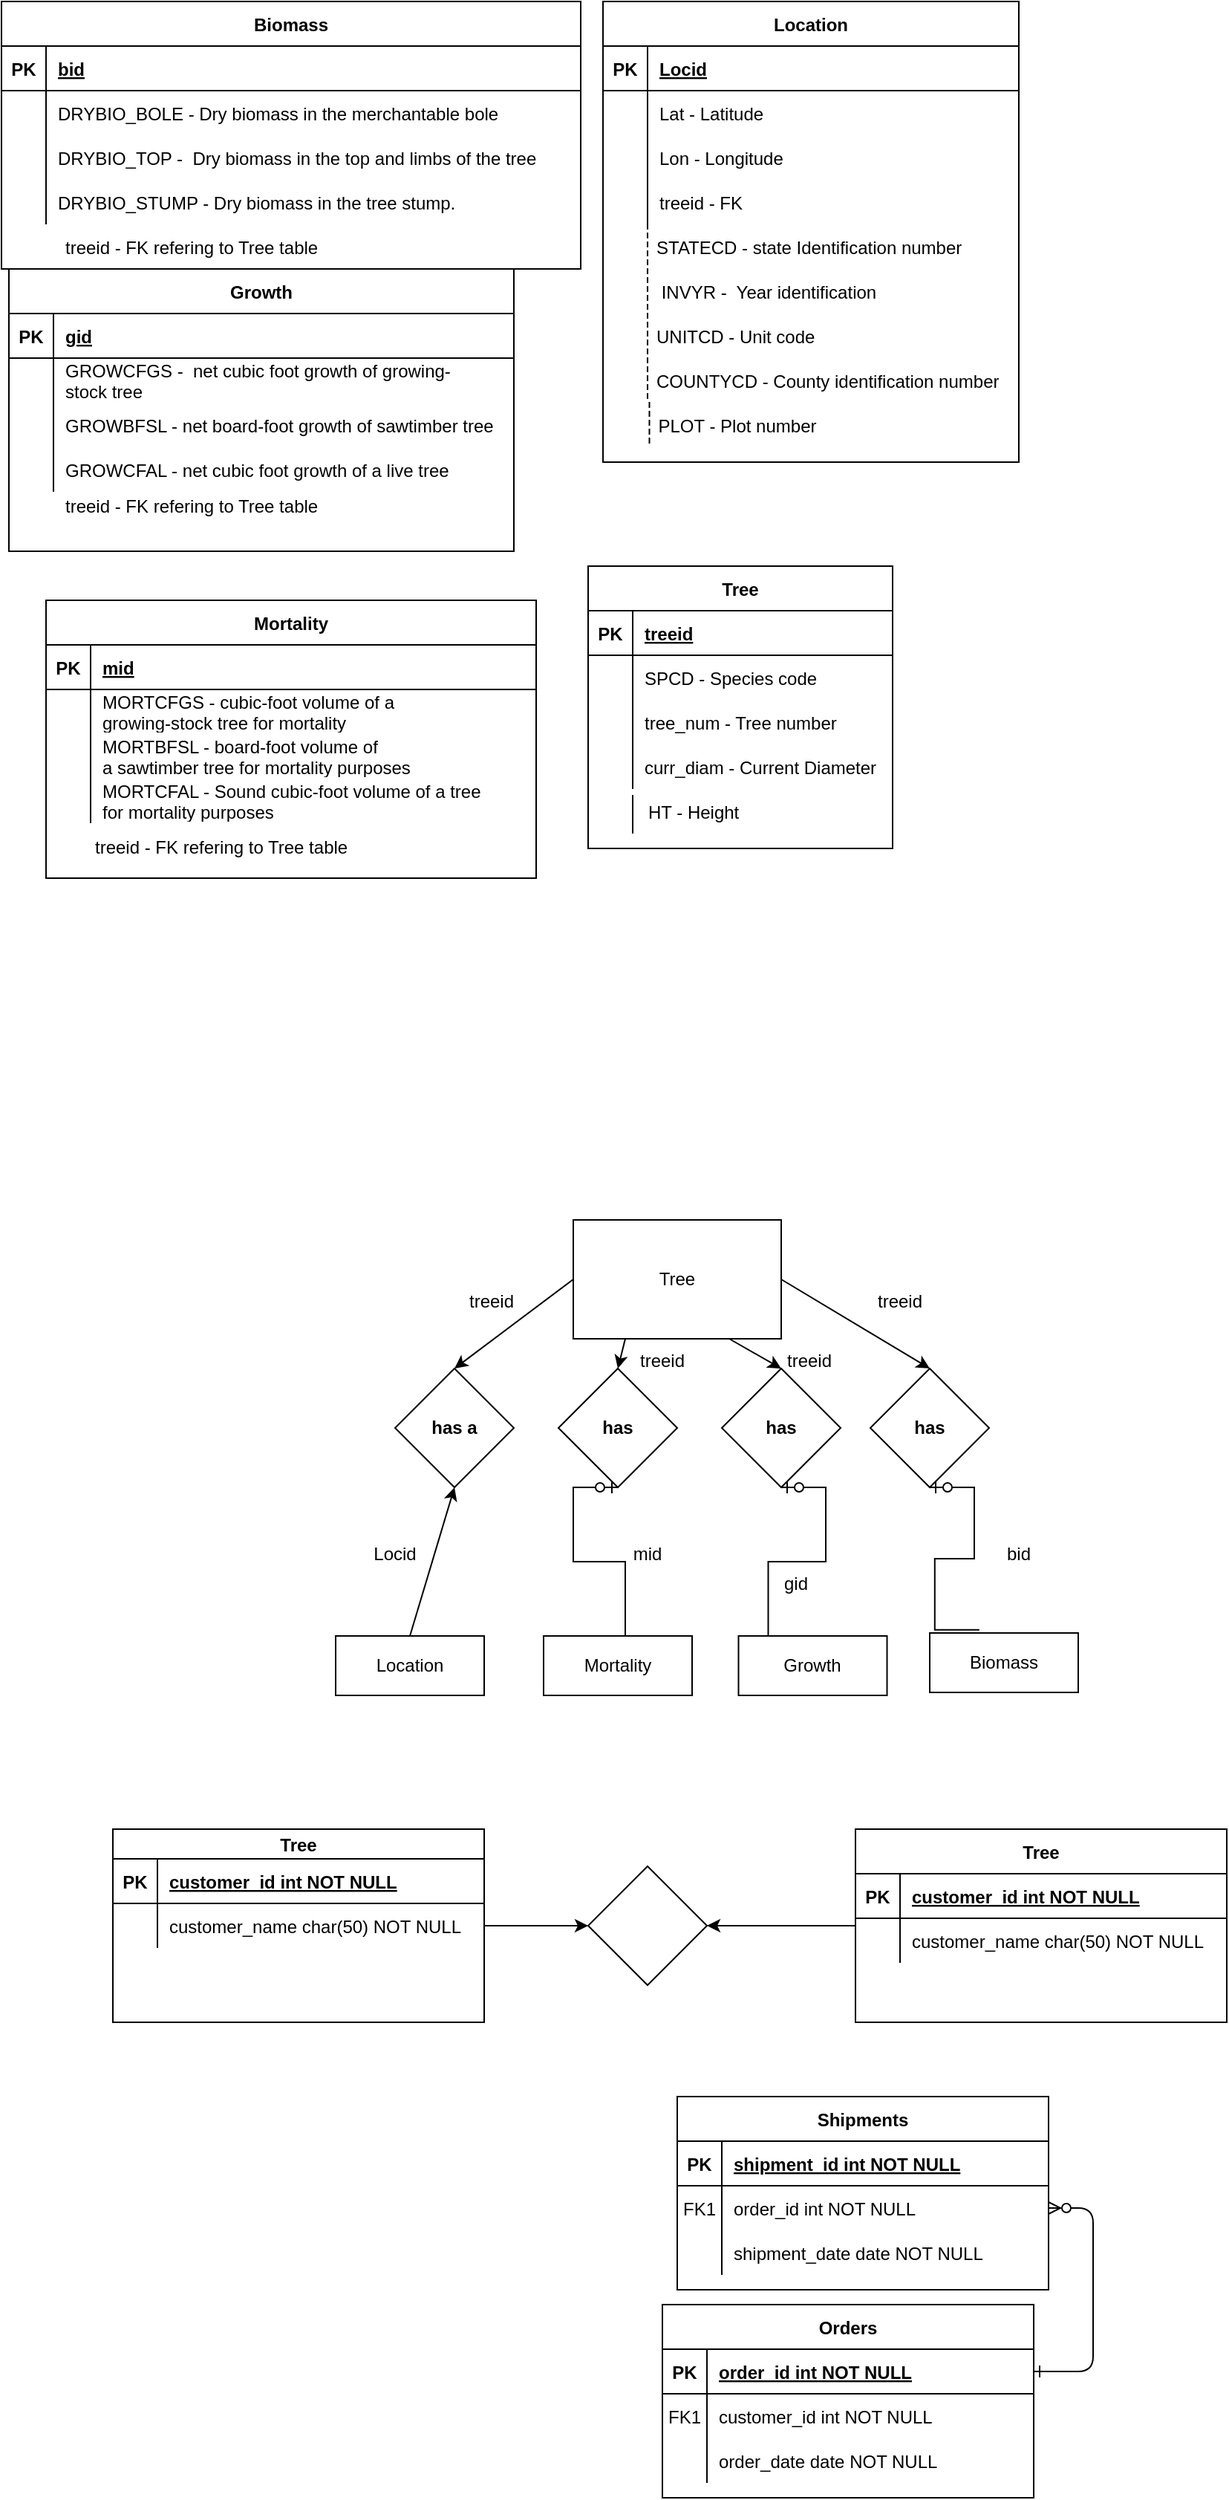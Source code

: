<mxfile version="17.4.0" type="github" pages="2">
  <diagram id="R2lEEEUBdFMjLlhIrx00" name="Page-1">
    <mxGraphModel dx="846" dy="852" grid="1" gridSize="10" guides="1" tooltips="1" connect="1" arrows="1" fold="1" page="1" pageScale="1" pageWidth="850" pageHeight="1100" math="0" shadow="0" extFonts="Permanent Marker^https://fonts.googleapis.com/css?family=Permanent+Marker">
      <root>
        <mxCell id="0" />
        <mxCell id="1" parent="0" />
        <mxCell id="C-vyLk0tnHw3VtMMgP7b-12" value="" style="edgeStyle=entityRelationEdgeStyle;endArrow=ERzeroToMany;startArrow=ERone;endFill=1;startFill=0;" parent="1" source="C-vyLk0tnHw3VtMMgP7b-3" target="C-vyLk0tnHw3VtMMgP7b-17" edge="1">
          <mxGeometry width="100" height="100" relative="1" as="geometry">
            <mxPoint x="410" y="1170" as="sourcePoint" />
            <mxPoint x="470" y="1195" as="targetPoint" />
          </mxGeometry>
        </mxCell>
        <mxCell id="C-vyLk0tnHw3VtMMgP7b-2" value="Orders" style="shape=table;startSize=30;container=1;collapsible=1;childLayout=tableLayout;fixedRows=1;rowLines=0;fontStyle=1;align=center;resizeLast=1;" parent="1" vertex="1">
          <mxGeometry x="450" y="1560" width="250" height="130" as="geometry" />
        </mxCell>
        <mxCell id="C-vyLk0tnHw3VtMMgP7b-3" value="" style="shape=partialRectangle;collapsible=0;dropTarget=0;pointerEvents=0;fillColor=none;points=[[0,0.5],[1,0.5]];portConstraint=eastwest;top=0;left=0;right=0;bottom=1;" parent="C-vyLk0tnHw3VtMMgP7b-2" vertex="1">
          <mxGeometry y="30" width="250" height="30" as="geometry" />
        </mxCell>
        <mxCell id="C-vyLk0tnHw3VtMMgP7b-4" value="PK" style="shape=partialRectangle;overflow=hidden;connectable=0;fillColor=none;top=0;left=0;bottom=0;right=0;fontStyle=1;" parent="C-vyLk0tnHw3VtMMgP7b-3" vertex="1">
          <mxGeometry width="30" height="30" as="geometry">
            <mxRectangle width="30" height="30" as="alternateBounds" />
          </mxGeometry>
        </mxCell>
        <mxCell id="C-vyLk0tnHw3VtMMgP7b-5" value="order_id int NOT NULL " style="shape=partialRectangle;overflow=hidden;connectable=0;fillColor=none;top=0;left=0;bottom=0;right=0;align=left;spacingLeft=6;fontStyle=5;" parent="C-vyLk0tnHw3VtMMgP7b-3" vertex="1">
          <mxGeometry x="30" width="220" height="30" as="geometry">
            <mxRectangle width="220" height="30" as="alternateBounds" />
          </mxGeometry>
        </mxCell>
        <mxCell id="C-vyLk0tnHw3VtMMgP7b-6" value="" style="shape=partialRectangle;collapsible=0;dropTarget=0;pointerEvents=0;fillColor=none;points=[[0,0.5],[1,0.5]];portConstraint=eastwest;top=0;left=0;right=0;bottom=0;" parent="C-vyLk0tnHw3VtMMgP7b-2" vertex="1">
          <mxGeometry y="60" width="250" height="30" as="geometry" />
        </mxCell>
        <mxCell id="C-vyLk0tnHw3VtMMgP7b-7" value="FK1" style="shape=partialRectangle;overflow=hidden;connectable=0;fillColor=none;top=0;left=0;bottom=0;right=0;" parent="C-vyLk0tnHw3VtMMgP7b-6" vertex="1">
          <mxGeometry width="30" height="30" as="geometry">
            <mxRectangle width="30" height="30" as="alternateBounds" />
          </mxGeometry>
        </mxCell>
        <mxCell id="C-vyLk0tnHw3VtMMgP7b-8" value="customer_id int NOT NULL" style="shape=partialRectangle;overflow=hidden;connectable=0;fillColor=none;top=0;left=0;bottom=0;right=0;align=left;spacingLeft=6;" parent="C-vyLk0tnHw3VtMMgP7b-6" vertex="1">
          <mxGeometry x="30" width="220" height="30" as="geometry">
            <mxRectangle width="220" height="30" as="alternateBounds" />
          </mxGeometry>
        </mxCell>
        <mxCell id="C-vyLk0tnHw3VtMMgP7b-9" value="" style="shape=partialRectangle;collapsible=0;dropTarget=0;pointerEvents=0;fillColor=none;points=[[0,0.5],[1,0.5]];portConstraint=eastwest;top=0;left=0;right=0;bottom=0;" parent="C-vyLk0tnHw3VtMMgP7b-2" vertex="1">
          <mxGeometry y="90" width="250" height="30" as="geometry" />
        </mxCell>
        <mxCell id="C-vyLk0tnHw3VtMMgP7b-10" value="" style="shape=partialRectangle;overflow=hidden;connectable=0;fillColor=none;top=0;left=0;bottom=0;right=0;" parent="C-vyLk0tnHw3VtMMgP7b-9" vertex="1">
          <mxGeometry width="30" height="30" as="geometry">
            <mxRectangle width="30" height="30" as="alternateBounds" />
          </mxGeometry>
        </mxCell>
        <mxCell id="C-vyLk0tnHw3VtMMgP7b-11" value="order_date date NOT NULL" style="shape=partialRectangle;overflow=hidden;connectable=0;fillColor=none;top=0;left=0;bottom=0;right=0;align=left;spacingLeft=6;" parent="C-vyLk0tnHw3VtMMgP7b-9" vertex="1">
          <mxGeometry x="30" width="220" height="30" as="geometry">
            <mxRectangle width="220" height="30" as="alternateBounds" />
          </mxGeometry>
        </mxCell>
        <mxCell id="C-vyLk0tnHw3VtMMgP7b-13" value="Shipments" style="shape=table;startSize=30;container=1;collapsible=1;childLayout=tableLayout;fixedRows=1;rowLines=0;fontStyle=1;align=center;resizeLast=1;" parent="1" vertex="1">
          <mxGeometry x="460" y="1420" width="250" height="130" as="geometry" />
        </mxCell>
        <mxCell id="C-vyLk0tnHw3VtMMgP7b-14" value="" style="shape=partialRectangle;collapsible=0;dropTarget=0;pointerEvents=0;fillColor=none;points=[[0,0.5],[1,0.5]];portConstraint=eastwest;top=0;left=0;right=0;bottom=1;" parent="C-vyLk0tnHw3VtMMgP7b-13" vertex="1">
          <mxGeometry y="30" width="250" height="30" as="geometry" />
        </mxCell>
        <mxCell id="C-vyLk0tnHw3VtMMgP7b-15" value="PK" style="shape=partialRectangle;overflow=hidden;connectable=0;fillColor=none;top=0;left=0;bottom=0;right=0;fontStyle=1;" parent="C-vyLk0tnHw3VtMMgP7b-14" vertex="1">
          <mxGeometry width="30" height="30" as="geometry">
            <mxRectangle width="30" height="30" as="alternateBounds" />
          </mxGeometry>
        </mxCell>
        <mxCell id="C-vyLk0tnHw3VtMMgP7b-16" value="shipment_id int NOT NULL " style="shape=partialRectangle;overflow=hidden;connectable=0;fillColor=none;top=0;left=0;bottom=0;right=0;align=left;spacingLeft=6;fontStyle=5;" parent="C-vyLk0tnHw3VtMMgP7b-14" vertex="1">
          <mxGeometry x="30" width="220" height="30" as="geometry">
            <mxRectangle width="220" height="30" as="alternateBounds" />
          </mxGeometry>
        </mxCell>
        <mxCell id="C-vyLk0tnHw3VtMMgP7b-17" value="" style="shape=partialRectangle;collapsible=0;dropTarget=0;pointerEvents=0;fillColor=none;points=[[0,0.5],[1,0.5]];portConstraint=eastwest;top=0;left=0;right=0;bottom=0;" parent="C-vyLk0tnHw3VtMMgP7b-13" vertex="1">
          <mxGeometry y="60" width="250" height="30" as="geometry" />
        </mxCell>
        <mxCell id="C-vyLk0tnHw3VtMMgP7b-18" value="FK1" style="shape=partialRectangle;overflow=hidden;connectable=0;fillColor=none;top=0;left=0;bottom=0;right=0;" parent="C-vyLk0tnHw3VtMMgP7b-17" vertex="1">
          <mxGeometry width="30" height="30" as="geometry">
            <mxRectangle width="30" height="30" as="alternateBounds" />
          </mxGeometry>
        </mxCell>
        <mxCell id="C-vyLk0tnHw3VtMMgP7b-19" value="order_id int NOT NULL" style="shape=partialRectangle;overflow=hidden;connectable=0;fillColor=none;top=0;left=0;bottom=0;right=0;align=left;spacingLeft=6;" parent="C-vyLk0tnHw3VtMMgP7b-17" vertex="1">
          <mxGeometry x="30" width="220" height="30" as="geometry">
            <mxRectangle width="220" height="30" as="alternateBounds" />
          </mxGeometry>
        </mxCell>
        <mxCell id="C-vyLk0tnHw3VtMMgP7b-20" value="" style="shape=partialRectangle;collapsible=0;dropTarget=0;pointerEvents=0;fillColor=none;points=[[0,0.5],[1,0.5]];portConstraint=eastwest;top=0;left=0;right=0;bottom=0;" parent="C-vyLk0tnHw3VtMMgP7b-13" vertex="1">
          <mxGeometry y="90" width="250" height="30" as="geometry" />
        </mxCell>
        <mxCell id="C-vyLk0tnHw3VtMMgP7b-21" value="" style="shape=partialRectangle;overflow=hidden;connectable=0;fillColor=none;top=0;left=0;bottom=0;right=0;" parent="C-vyLk0tnHw3VtMMgP7b-20" vertex="1">
          <mxGeometry width="30" height="30" as="geometry">
            <mxRectangle width="30" height="30" as="alternateBounds" />
          </mxGeometry>
        </mxCell>
        <mxCell id="C-vyLk0tnHw3VtMMgP7b-22" value="shipment_date date NOT NULL" style="shape=partialRectangle;overflow=hidden;connectable=0;fillColor=none;top=0;left=0;bottom=0;right=0;align=left;spacingLeft=6;" parent="C-vyLk0tnHw3VtMMgP7b-20" vertex="1">
          <mxGeometry x="30" width="220" height="30" as="geometry">
            <mxRectangle width="220" height="30" as="alternateBounds" />
          </mxGeometry>
        </mxCell>
        <mxCell id="w3tS6aDcyWQ2F9xZlXYo-2" value="" style="edgeStyle=orthogonalEdgeStyle;rounded=0;orthogonalLoop=1;jettySize=auto;html=1;" edge="1" parent="1" source="C-vyLk0tnHw3VtMMgP7b-23" target="w3tS6aDcyWQ2F9xZlXYo-1">
          <mxGeometry relative="1" as="geometry" />
        </mxCell>
        <mxCell id="C-vyLk0tnHw3VtMMgP7b-23" value="Tree" style="shape=table;startSize=20;container=1;collapsible=1;childLayout=tableLayout;fixedRows=1;rowLines=0;fontStyle=1;align=center;resizeLast=1;" parent="1" vertex="1">
          <mxGeometry x="80" y="1240" width="250" height="130" as="geometry">
            <mxRectangle x="120" y="120" width="60" height="30" as="alternateBounds" />
          </mxGeometry>
        </mxCell>
        <mxCell id="C-vyLk0tnHw3VtMMgP7b-24" value="" style="shape=partialRectangle;collapsible=0;dropTarget=0;pointerEvents=0;fillColor=none;points=[[0,0.5],[1,0.5]];portConstraint=eastwest;top=0;left=0;right=0;bottom=1;" parent="C-vyLk0tnHw3VtMMgP7b-23" vertex="1">
          <mxGeometry y="20" width="250" height="30" as="geometry" />
        </mxCell>
        <mxCell id="C-vyLk0tnHw3VtMMgP7b-25" value="PK" style="shape=partialRectangle;overflow=hidden;connectable=0;fillColor=none;top=0;left=0;bottom=0;right=0;fontStyle=1;" parent="C-vyLk0tnHw3VtMMgP7b-24" vertex="1">
          <mxGeometry width="30" height="30" as="geometry">
            <mxRectangle width="30" height="30" as="alternateBounds" />
          </mxGeometry>
        </mxCell>
        <mxCell id="C-vyLk0tnHw3VtMMgP7b-26" value="customer_id int NOT NULL " style="shape=partialRectangle;overflow=hidden;connectable=0;fillColor=none;top=0;left=0;bottom=0;right=0;align=left;spacingLeft=6;fontStyle=5;" parent="C-vyLk0tnHw3VtMMgP7b-24" vertex="1">
          <mxGeometry x="30" width="220" height="30" as="geometry">
            <mxRectangle width="220" height="30" as="alternateBounds" />
          </mxGeometry>
        </mxCell>
        <mxCell id="C-vyLk0tnHw3VtMMgP7b-27" value="" style="shape=partialRectangle;collapsible=0;dropTarget=0;pointerEvents=0;fillColor=none;points=[[0,0.5],[1,0.5]];portConstraint=eastwest;top=0;left=0;right=0;bottom=0;" parent="C-vyLk0tnHw3VtMMgP7b-23" vertex="1">
          <mxGeometry y="50" width="250" height="30" as="geometry" />
        </mxCell>
        <mxCell id="C-vyLk0tnHw3VtMMgP7b-28" value="" style="shape=partialRectangle;overflow=hidden;connectable=0;fillColor=none;top=0;left=0;bottom=0;right=0;" parent="C-vyLk0tnHw3VtMMgP7b-27" vertex="1">
          <mxGeometry width="30" height="30" as="geometry">
            <mxRectangle width="30" height="30" as="alternateBounds" />
          </mxGeometry>
        </mxCell>
        <mxCell id="C-vyLk0tnHw3VtMMgP7b-29" value="customer_name char(50) NOT NULL" style="shape=partialRectangle;overflow=hidden;connectable=0;fillColor=none;top=0;left=0;bottom=0;right=0;align=left;spacingLeft=6;" parent="C-vyLk0tnHw3VtMMgP7b-27" vertex="1">
          <mxGeometry x="30" width="220" height="30" as="geometry">
            <mxRectangle width="220" height="30" as="alternateBounds" />
          </mxGeometry>
        </mxCell>
        <mxCell id="w3tS6aDcyWQ2F9xZlXYo-1" value="" style="rhombus;whiteSpace=wrap;html=1;startSize=30;fontStyle=1;" vertex="1" parent="1">
          <mxGeometry x="400" y="1265" width="80" height="80" as="geometry" />
        </mxCell>
        <mxCell id="w3tS6aDcyWQ2F9xZlXYo-3" value="Tree" style="shape=table;startSize=30;container=1;collapsible=1;childLayout=tableLayout;fixedRows=1;rowLines=0;fontStyle=1;align=center;resizeLast=1;" vertex="1" parent="1">
          <mxGeometry x="580" y="1240" width="250" height="130" as="geometry">
            <mxRectangle x="120" y="120" width="60" height="30" as="alternateBounds" />
          </mxGeometry>
        </mxCell>
        <mxCell id="w3tS6aDcyWQ2F9xZlXYo-4" value="" style="shape=partialRectangle;collapsible=0;dropTarget=0;pointerEvents=0;fillColor=none;points=[[0,0.5],[1,0.5]];portConstraint=eastwest;top=0;left=0;right=0;bottom=1;" vertex="1" parent="w3tS6aDcyWQ2F9xZlXYo-3">
          <mxGeometry y="30" width="250" height="30" as="geometry" />
        </mxCell>
        <mxCell id="w3tS6aDcyWQ2F9xZlXYo-5" value="PK" style="shape=partialRectangle;overflow=hidden;connectable=0;fillColor=none;top=0;left=0;bottom=0;right=0;fontStyle=1;" vertex="1" parent="w3tS6aDcyWQ2F9xZlXYo-4">
          <mxGeometry width="30" height="30" as="geometry">
            <mxRectangle width="30" height="30" as="alternateBounds" />
          </mxGeometry>
        </mxCell>
        <mxCell id="w3tS6aDcyWQ2F9xZlXYo-6" value="customer_id int NOT NULL " style="shape=partialRectangle;overflow=hidden;connectable=0;fillColor=none;top=0;left=0;bottom=0;right=0;align=left;spacingLeft=6;fontStyle=5;" vertex="1" parent="w3tS6aDcyWQ2F9xZlXYo-4">
          <mxGeometry x="30" width="220" height="30" as="geometry">
            <mxRectangle width="220" height="30" as="alternateBounds" />
          </mxGeometry>
        </mxCell>
        <mxCell id="w3tS6aDcyWQ2F9xZlXYo-7" value="" style="shape=partialRectangle;collapsible=0;dropTarget=0;pointerEvents=0;fillColor=none;points=[[0,0.5],[1,0.5]];portConstraint=eastwest;top=0;left=0;right=0;bottom=0;" vertex="1" parent="w3tS6aDcyWQ2F9xZlXYo-3">
          <mxGeometry y="60" width="250" height="30" as="geometry" />
        </mxCell>
        <mxCell id="w3tS6aDcyWQ2F9xZlXYo-8" value="" style="shape=partialRectangle;overflow=hidden;connectable=0;fillColor=none;top=0;left=0;bottom=0;right=0;" vertex="1" parent="w3tS6aDcyWQ2F9xZlXYo-7">
          <mxGeometry width="30" height="30" as="geometry">
            <mxRectangle width="30" height="30" as="alternateBounds" />
          </mxGeometry>
        </mxCell>
        <mxCell id="w3tS6aDcyWQ2F9xZlXYo-9" value="customer_name char(50) NOT NULL" style="shape=partialRectangle;overflow=hidden;connectable=0;fillColor=none;top=0;left=0;bottom=0;right=0;align=left;spacingLeft=6;" vertex="1" parent="w3tS6aDcyWQ2F9xZlXYo-7">
          <mxGeometry x="30" width="220" height="30" as="geometry">
            <mxRectangle width="220" height="30" as="alternateBounds" />
          </mxGeometry>
        </mxCell>
        <mxCell id="lYidJZD9XB2wq7RGc0TW-15" value="Biomass" style="shape=table;startSize=30;container=1;collapsible=1;childLayout=tableLayout;fixedRows=1;rowLines=0;fontStyle=1;align=center;resizeLast=1;" vertex="1" parent="1">
          <mxGeometry x="5" y="10" width="390" height="180" as="geometry" />
        </mxCell>
        <mxCell id="lYidJZD9XB2wq7RGc0TW-16" value="" style="shape=tableRow;horizontal=0;startSize=0;swimlaneHead=0;swimlaneBody=0;fillColor=none;collapsible=0;dropTarget=0;points=[[0,0.5],[1,0.5]];portConstraint=eastwest;top=0;left=0;right=0;bottom=1;" vertex="1" parent="lYidJZD9XB2wq7RGc0TW-15">
          <mxGeometry y="30" width="390" height="30" as="geometry" />
        </mxCell>
        <mxCell id="lYidJZD9XB2wq7RGc0TW-17" value="PK" style="shape=partialRectangle;connectable=0;fillColor=none;top=0;left=0;bottom=0;right=0;fontStyle=1;overflow=hidden;" vertex="1" parent="lYidJZD9XB2wq7RGc0TW-16">
          <mxGeometry width="30" height="30" as="geometry">
            <mxRectangle width="30" height="30" as="alternateBounds" />
          </mxGeometry>
        </mxCell>
        <mxCell id="lYidJZD9XB2wq7RGc0TW-18" value="bid" style="shape=partialRectangle;connectable=0;fillColor=none;top=0;left=0;bottom=0;right=0;align=left;spacingLeft=6;fontStyle=5;overflow=hidden;" vertex="1" parent="lYidJZD9XB2wq7RGc0TW-16">
          <mxGeometry x="30" width="360" height="30" as="geometry">
            <mxRectangle width="360" height="30" as="alternateBounds" />
          </mxGeometry>
        </mxCell>
        <mxCell id="lYidJZD9XB2wq7RGc0TW-19" value="" style="shape=tableRow;horizontal=0;startSize=0;swimlaneHead=0;swimlaneBody=0;fillColor=none;collapsible=0;dropTarget=0;points=[[0,0.5],[1,0.5]];portConstraint=eastwest;top=0;left=0;right=0;bottom=0;" vertex="1" parent="lYidJZD9XB2wq7RGc0TW-15">
          <mxGeometry y="60" width="390" height="30" as="geometry" />
        </mxCell>
        <mxCell id="lYidJZD9XB2wq7RGc0TW-20" value="" style="shape=partialRectangle;connectable=0;fillColor=none;top=0;left=0;bottom=0;right=0;editable=1;overflow=hidden;" vertex="1" parent="lYidJZD9XB2wq7RGc0TW-19">
          <mxGeometry width="30" height="30" as="geometry">
            <mxRectangle width="30" height="30" as="alternateBounds" />
          </mxGeometry>
        </mxCell>
        <mxCell id="lYidJZD9XB2wq7RGc0TW-21" value="DRYBIO_BOLE - Dry biomass in the merchantable bole" style="shape=partialRectangle;connectable=0;fillColor=none;top=0;left=0;bottom=0;right=0;align=left;spacingLeft=6;overflow=hidden;" vertex="1" parent="lYidJZD9XB2wq7RGc0TW-19">
          <mxGeometry x="30" width="360" height="30" as="geometry">
            <mxRectangle width="360" height="30" as="alternateBounds" />
          </mxGeometry>
        </mxCell>
        <mxCell id="lYidJZD9XB2wq7RGc0TW-22" value="" style="shape=tableRow;horizontal=0;startSize=0;swimlaneHead=0;swimlaneBody=0;fillColor=none;collapsible=0;dropTarget=0;points=[[0,0.5],[1,0.5]];portConstraint=eastwest;top=0;left=0;right=0;bottom=0;" vertex="1" parent="lYidJZD9XB2wq7RGc0TW-15">
          <mxGeometry y="90" width="390" height="30" as="geometry" />
        </mxCell>
        <mxCell id="lYidJZD9XB2wq7RGc0TW-23" value="" style="shape=partialRectangle;connectable=0;fillColor=none;top=0;left=0;bottom=0;right=0;editable=1;overflow=hidden;" vertex="1" parent="lYidJZD9XB2wq7RGc0TW-22">
          <mxGeometry width="30" height="30" as="geometry">
            <mxRectangle width="30" height="30" as="alternateBounds" />
          </mxGeometry>
        </mxCell>
        <mxCell id="lYidJZD9XB2wq7RGc0TW-24" value="DRYBIO_TOP -  Dry biomass in the top and limbs of the tree" style="shape=partialRectangle;connectable=0;fillColor=none;top=0;left=0;bottom=0;right=0;align=left;spacingLeft=6;overflow=hidden;" vertex="1" parent="lYidJZD9XB2wq7RGc0TW-22">
          <mxGeometry x="30" width="360" height="30" as="geometry">
            <mxRectangle width="360" height="30" as="alternateBounds" />
          </mxGeometry>
        </mxCell>
        <mxCell id="lYidJZD9XB2wq7RGc0TW-25" value="" style="shape=tableRow;horizontal=0;startSize=0;swimlaneHead=0;swimlaneBody=0;fillColor=none;collapsible=0;dropTarget=0;points=[[0,0.5],[1,0.5]];portConstraint=eastwest;top=0;left=0;right=0;bottom=0;" vertex="1" parent="lYidJZD9XB2wq7RGc0TW-15">
          <mxGeometry y="120" width="390" height="30" as="geometry" />
        </mxCell>
        <mxCell id="lYidJZD9XB2wq7RGc0TW-26" value="" style="shape=partialRectangle;connectable=0;fillColor=none;top=0;left=0;bottom=0;right=0;editable=1;overflow=hidden;" vertex="1" parent="lYidJZD9XB2wq7RGc0TW-25">
          <mxGeometry width="30" height="30" as="geometry">
            <mxRectangle width="30" height="30" as="alternateBounds" />
          </mxGeometry>
        </mxCell>
        <mxCell id="lYidJZD9XB2wq7RGc0TW-27" value="DRYBIO_STUMP - Dry biomass in the tree stump." style="shape=partialRectangle;connectable=0;fillColor=none;top=0;left=0;bottom=0;right=0;align=left;spacingLeft=6;overflow=hidden;" vertex="1" parent="lYidJZD9XB2wq7RGc0TW-25">
          <mxGeometry x="30" width="360" height="30" as="geometry">
            <mxRectangle width="360" height="30" as="alternateBounds" />
          </mxGeometry>
        </mxCell>
        <mxCell id="w3tS6aDcyWQ2F9xZlXYo-11" style="edgeStyle=orthogonalEdgeStyle;rounded=0;orthogonalLoop=1;jettySize=auto;html=1;exitX=0;exitY=0.5;exitDx=0;exitDy=0;entryX=1;entryY=0.5;entryDx=0;entryDy=0;" edge="1" parent="1" source="w3tS6aDcyWQ2F9xZlXYo-7" target="w3tS6aDcyWQ2F9xZlXYo-1">
          <mxGeometry relative="1" as="geometry">
            <mxPoint x="490" y="1314.769" as="targetPoint" />
            <Array as="points">
              <mxPoint x="580" y="1305" />
            </Array>
          </mxGeometry>
        </mxCell>
        <mxCell id="lYidJZD9XB2wq7RGc0TW-28" value="Mortality" style="shape=table;startSize=30;container=1;collapsible=1;childLayout=tableLayout;fixedRows=1;rowLines=0;fontStyle=1;align=center;resizeLast=1;" vertex="1" parent="1">
          <mxGeometry x="35" y="413" width="330" height="187" as="geometry" />
        </mxCell>
        <mxCell id="lYidJZD9XB2wq7RGc0TW-29" value="" style="shape=tableRow;horizontal=0;startSize=0;swimlaneHead=0;swimlaneBody=0;fillColor=none;collapsible=0;dropTarget=0;points=[[0,0.5],[1,0.5]];portConstraint=eastwest;top=0;left=0;right=0;bottom=1;" vertex="1" parent="lYidJZD9XB2wq7RGc0TW-28">
          <mxGeometry y="30" width="330" height="30" as="geometry" />
        </mxCell>
        <mxCell id="lYidJZD9XB2wq7RGc0TW-30" value="PK" style="shape=partialRectangle;connectable=0;fillColor=none;top=0;left=0;bottom=0;right=0;fontStyle=1;overflow=hidden;" vertex="1" parent="lYidJZD9XB2wq7RGc0TW-29">
          <mxGeometry width="30" height="30" as="geometry">
            <mxRectangle width="30" height="30" as="alternateBounds" />
          </mxGeometry>
        </mxCell>
        <mxCell id="lYidJZD9XB2wq7RGc0TW-31" value="mid" style="shape=partialRectangle;connectable=0;fillColor=none;top=0;left=0;bottom=0;right=0;align=left;spacingLeft=6;fontStyle=5;overflow=hidden;" vertex="1" parent="lYidJZD9XB2wq7RGc0TW-29">
          <mxGeometry x="30" width="300" height="30" as="geometry">
            <mxRectangle width="300" height="30" as="alternateBounds" />
          </mxGeometry>
        </mxCell>
        <mxCell id="lYidJZD9XB2wq7RGc0TW-32" value="" style="shape=tableRow;horizontal=0;startSize=0;swimlaneHead=0;swimlaneBody=0;fillColor=none;collapsible=0;dropTarget=0;points=[[0,0.5],[1,0.5]];portConstraint=eastwest;top=0;left=0;right=0;bottom=0;" vertex="1" parent="lYidJZD9XB2wq7RGc0TW-28">
          <mxGeometry y="60" width="330" height="30" as="geometry" />
        </mxCell>
        <mxCell id="lYidJZD9XB2wq7RGc0TW-33" value="" style="shape=partialRectangle;connectable=0;fillColor=none;top=0;left=0;bottom=0;right=0;editable=1;overflow=hidden;" vertex="1" parent="lYidJZD9XB2wq7RGc0TW-32">
          <mxGeometry width="30" height="30" as="geometry">
            <mxRectangle width="30" height="30" as="alternateBounds" />
          </mxGeometry>
        </mxCell>
        <mxCell id="lYidJZD9XB2wq7RGc0TW-34" value="MORTCFGS - cubic-foot volume of a&#xa;growing-stock tree for mortality&#xa;purposes" style="shape=partialRectangle;connectable=0;fillColor=none;top=0;left=0;bottom=0;right=0;align=left;spacingLeft=6;overflow=hidden;" vertex="1" parent="lYidJZD9XB2wq7RGc0TW-32">
          <mxGeometry x="30" width="300" height="30" as="geometry">
            <mxRectangle width="300" height="30" as="alternateBounds" />
          </mxGeometry>
        </mxCell>
        <mxCell id="lYidJZD9XB2wq7RGc0TW-35" value="" style="shape=tableRow;horizontal=0;startSize=0;swimlaneHead=0;swimlaneBody=0;fillColor=none;collapsible=0;dropTarget=0;points=[[0,0.5],[1,0.5]];portConstraint=eastwest;top=0;left=0;right=0;bottom=0;" vertex="1" parent="lYidJZD9XB2wq7RGc0TW-28">
          <mxGeometry y="90" width="330" height="30" as="geometry" />
        </mxCell>
        <mxCell id="lYidJZD9XB2wq7RGc0TW-36" value="" style="shape=partialRectangle;connectable=0;fillColor=none;top=0;left=0;bottom=0;right=0;editable=1;overflow=hidden;" vertex="1" parent="lYidJZD9XB2wq7RGc0TW-35">
          <mxGeometry width="30" height="30" as="geometry">
            <mxRectangle width="30" height="30" as="alternateBounds" />
          </mxGeometry>
        </mxCell>
        <mxCell id="lYidJZD9XB2wq7RGc0TW-37" value="MORTBFSL - board-foot volume of&#xa;a sawtimber tree for mortality purposes" style="shape=partialRectangle;connectable=0;fillColor=none;top=0;left=0;bottom=0;right=0;align=left;spacingLeft=6;overflow=hidden;" vertex="1" parent="lYidJZD9XB2wq7RGc0TW-35">
          <mxGeometry x="30" width="300" height="30" as="geometry">
            <mxRectangle width="300" height="30" as="alternateBounds" />
          </mxGeometry>
        </mxCell>
        <mxCell id="lYidJZD9XB2wq7RGc0TW-38" value="" style="shape=tableRow;horizontal=0;startSize=0;swimlaneHead=0;swimlaneBody=0;fillColor=none;collapsible=0;dropTarget=0;points=[[0,0.5],[1,0.5]];portConstraint=eastwest;top=0;left=0;right=0;bottom=0;" vertex="1" parent="lYidJZD9XB2wq7RGc0TW-28">
          <mxGeometry y="120" width="330" height="30" as="geometry" />
        </mxCell>
        <mxCell id="lYidJZD9XB2wq7RGc0TW-39" value="" style="shape=partialRectangle;connectable=0;fillColor=none;top=0;left=0;bottom=0;right=0;editable=1;overflow=hidden;" vertex="1" parent="lYidJZD9XB2wq7RGc0TW-38">
          <mxGeometry width="30" height="30" as="geometry">
            <mxRectangle width="30" height="30" as="alternateBounds" />
          </mxGeometry>
        </mxCell>
        <mxCell id="lYidJZD9XB2wq7RGc0TW-40" value="MORTCFAL - Sound cubic-foot volume of a tree&#xa;for mortality purposes " style="shape=partialRectangle;connectable=0;fillColor=none;top=0;left=0;bottom=0;right=0;align=left;spacingLeft=6;overflow=hidden;" vertex="1" parent="lYidJZD9XB2wq7RGc0TW-38">
          <mxGeometry x="30" width="300" height="30" as="geometry">
            <mxRectangle width="300" height="30" as="alternateBounds" />
          </mxGeometry>
        </mxCell>
        <mxCell id="lYidJZD9XB2wq7RGc0TW-41" value="Growth" style="shape=table;startSize=30;container=1;collapsible=1;childLayout=tableLayout;fixedRows=1;rowLines=0;fontStyle=1;align=center;resizeLast=1;" vertex="1" parent="1">
          <mxGeometry x="10" y="190" width="340" height="190" as="geometry" />
        </mxCell>
        <mxCell id="lYidJZD9XB2wq7RGc0TW-42" value="" style="shape=tableRow;horizontal=0;startSize=0;swimlaneHead=0;swimlaneBody=0;fillColor=none;collapsible=0;dropTarget=0;points=[[0,0.5],[1,0.5]];portConstraint=eastwest;top=0;left=0;right=0;bottom=1;" vertex="1" parent="lYidJZD9XB2wq7RGc0TW-41">
          <mxGeometry y="30" width="340" height="30" as="geometry" />
        </mxCell>
        <mxCell id="lYidJZD9XB2wq7RGc0TW-43" value="PK" style="shape=partialRectangle;connectable=0;fillColor=none;top=0;left=0;bottom=0;right=0;fontStyle=1;overflow=hidden;" vertex="1" parent="lYidJZD9XB2wq7RGc0TW-42">
          <mxGeometry width="30" height="30" as="geometry">
            <mxRectangle width="30" height="30" as="alternateBounds" />
          </mxGeometry>
        </mxCell>
        <mxCell id="lYidJZD9XB2wq7RGc0TW-44" value="gid" style="shape=partialRectangle;connectable=0;fillColor=none;top=0;left=0;bottom=0;right=0;align=left;spacingLeft=6;fontStyle=5;overflow=hidden;" vertex="1" parent="lYidJZD9XB2wq7RGc0TW-42">
          <mxGeometry x="30" width="310" height="30" as="geometry">
            <mxRectangle width="310" height="30" as="alternateBounds" />
          </mxGeometry>
        </mxCell>
        <mxCell id="lYidJZD9XB2wq7RGc0TW-45" value="" style="shape=tableRow;horizontal=0;startSize=0;swimlaneHead=0;swimlaneBody=0;fillColor=none;collapsible=0;dropTarget=0;points=[[0,0.5],[1,0.5]];portConstraint=eastwest;top=0;left=0;right=0;bottom=0;" vertex="1" parent="lYidJZD9XB2wq7RGc0TW-41">
          <mxGeometry y="60" width="340" height="30" as="geometry" />
        </mxCell>
        <mxCell id="lYidJZD9XB2wq7RGc0TW-46" value="" style="shape=partialRectangle;connectable=0;fillColor=none;top=0;left=0;bottom=0;right=0;editable=1;overflow=hidden;" vertex="1" parent="lYidJZD9XB2wq7RGc0TW-45">
          <mxGeometry width="30" height="30" as="geometry">
            <mxRectangle width="30" height="30" as="alternateBounds" />
          </mxGeometry>
        </mxCell>
        <mxCell id="lYidJZD9XB2wq7RGc0TW-47" value="GROWCFGS -  net cubic foot growth of growing-&#xa;stock tree " style="shape=partialRectangle;connectable=0;fillColor=none;top=0;left=0;bottom=0;right=0;align=left;spacingLeft=6;overflow=hidden;" vertex="1" parent="lYidJZD9XB2wq7RGc0TW-45">
          <mxGeometry x="30" width="310" height="30" as="geometry">
            <mxRectangle width="310" height="30" as="alternateBounds" />
          </mxGeometry>
        </mxCell>
        <mxCell id="lYidJZD9XB2wq7RGc0TW-48" value="" style="shape=tableRow;horizontal=0;startSize=0;swimlaneHead=0;swimlaneBody=0;fillColor=none;collapsible=0;dropTarget=0;points=[[0,0.5],[1,0.5]];portConstraint=eastwest;top=0;left=0;right=0;bottom=0;" vertex="1" parent="lYidJZD9XB2wq7RGc0TW-41">
          <mxGeometry y="90" width="340" height="30" as="geometry" />
        </mxCell>
        <mxCell id="lYidJZD9XB2wq7RGc0TW-49" value="" style="shape=partialRectangle;connectable=0;fillColor=none;top=0;left=0;bottom=0;right=0;editable=1;overflow=hidden;" vertex="1" parent="lYidJZD9XB2wq7RGc0TW-48">
          <mxGeometry width="30" height="30" as="geometry">
            <mxRectangle width="30" height="30" as="alternateBounds" />
          </mxGeometry>
        </mxCell>
        <mxCell id="lYidJZD9XB2wq7RGc0TW-50" value="GROWBFSL - net board-foot growth of sawtimber tree" style="shape=partialRectangle;connectable=0;fillColor=none;top=0;left=0;bottom=0;right=0;align=left;spacingLeft=6;overflow=hidden;" vertex="1" parent="lYidJZD9XB2wq7RGc0TW-48">
          <mxGeometry x="30" width="310" height="30" as="geometry">
            <mxRectangle width="310" height="30" as="alternateBounds" />
          </mxGeometry>
        </mxCell>
        <mxCell id="lYidJZD9XB2wq7RGc0TW-51" value="" style="shape=tableRow;horizontal=0;startSize=0;swimlaneHead=0;swimlaneBody=0;fillColor=none;collapsible=0;dropTarget=0;points=[[0,0.5],[1,0.5]];portConstraint=eastwest;top=0;left=0;right=0;bottom=0;" vertex="1" parent="lYidJZD9XB2wq7RGc0TW-41">
          <mxGeometry y="120" width="340" height="30" as="geometry" />
        </mxCell>
        <mxCell id="lYidJZD9XB2wq7RGc0TW-52" value="" style="shape=partialRectangle;connectable=0;fillColor=none;top=0;left=0;bottom=0;right=0;editable=1;overflow=hidden;" vertex="1" parent="lYidJZD9XB2wq7RGc0TW-51">
          <mxGeometry width="30" height="30" as="geometry">
            <mxRectangle width="30" height="30" as="alternateBounds" />
          </mxGeometry>
        </mxCell>
        <mxCell id="lYidJZD9XB2wq7RGc0TW-53" value="GROWCFAL - net cubic foot growth of a live tree" style="shape=partialRectangle;connectable=0;fillColor=none;top=0;left=0;bottom=0;right=0;align=left;spacingLeft=6;overflow=hidden;" vertex="1" parent="lYidJZD9XB2wq7RGc0TW-51">
          <mxGeometry x="30" width="310" height="30" as="geometry">
            <mxRectangle width="310" height="30" as="alternateBounds" />
          </mxGeometry>
        </mxCell>
        <mxCell id="lYidJZD9XB2wq7RGc0TW-54" value="Location" style="shape=table;startSize=30;container=1;collapsible=1;childLayout=tableLayout;fixedRows=1;rowLines=0;fontStyle=1;align=center;resizeLast=1;" vertex="1" parent="1">
          <mxGeometry x="410" y="10" width="280" height="310" as="geometry" />
        </mxCell>
        <mxCell id="lYidJZD9XB2wq7RGc0TW-55" value="" style="shape=tableRow;horizontal=0;startSize=0;swimlaneHead=0;swimlaneBody=0;fillColor=none;collapsible=0;dropTarget=0;points=[[0,0.5],[1,0.5]];portConstraint=eastwest;top=0;left=0;right=0;bottom=1;" vertex="1" parent="lYidJZD9XB2wq7RGc0TW-54">
          <mxGeometry y="30" width="280" height="30" as="geometry" />
        </mxCell>
        <mxCell id="lYidJZD9XB2wq7RGc0TW-56" value="PK" style="shape=partialRectangle;connectable=0;fillColor=none;top=0;left=0;bottom=0;right=0;fontStyle=1;overflow=hidden;" vertex="1" parent="lYidJZD9XB2wq7RGc0TW-55">
          <mxGeometry width="30" height="30" as="geometry">
            <mxRectangle width="30" height="30" as="alternateBounds" />
          </mxGeometry>
        </mxCell>
        <mxCell id="lYidJZD9XB2wq7RGc0TW-57" value="Locid" style="shape=partialRectangle;connectable=0;fillColor=none;top=0;left=0;bottom=0;right=0;align=left;spacingLeft=6;fontStyle=5;overflow=hidden;" vertex="1" parent="lYidJZD9XB2wq7RGc0TW-55">
          <mxGeometry x="30" width="250" height="30" as="geometry">
            <mxRectangle width="250" height="30" as="alternateBounds" />
          </mxGeometry>
        </mxCell>
        <mxCell id="lYidJZD9XB2wq7RGc0TW-58" value="" style="shape=tableRow;horizontal=0;startSize=0;swimlaneHead=0;swimlaneBody=0;fillColor=none;collapsible=0;dropTarget=0;points=[[0,0.5],[1,0.5]];portConstraint=eastwest;top=0;left=0;right=0;bottom=0;" vertex="1" parent="lYidJZD9XB2wq7RGc0TW-54">
          <mxGeometry y="60" width="280" height="30" as="geometry" />
        </mxCell>
        <mxCell id="lYidJZD9XB2wq7RGc0TW-59" value="" style="shape=partialRectangle;connectable=0;fillColor=none;top=0;left=0;bottom=0;right=0;editable=1;overflow=hidden;" vertex="1" parent="lYidJZD9XB2wq7RGc0TW-58">
          <mxGeometry width="30" height="30" as="geometry">
            <mxRectangle width="30" height="30" as="alternateBounds" />
          </mxGeometry>
        </mxCell>
        <mxCell id="lYidJZD9XB2wq7RGc0TW-60" value="Lat - Latitude " style="shape=partialRectangle;connectable=0;fillColor=none;top=0;left=0;bottom=0;right=0;align=left;spacingLeft=6;overflow=hidden;" vertex="1" parent="lYidJZD9XB2wq7RGc0TW-58">
          <mxGeometry x="30" width="250" height="30" as="geometry">
            <mxRectangle width="250" height="30" as="alternateBounds" />
          </mxGeometry>
        </mxCell>
        <mxCell id="lYidJZD9XB2wq7RGc0TW-61" value="" style="shape=tableRow;horizontal=0;startSize=0;swimlaneHead=0;swimlaneBody=0;fillColor=none;collapsible=0;dropTarget=0;points=[[0,0.5],[1,0.5]];portConstraint=eastwest;top=0;left=0;right=0;bottom=0;" vertex="1" parent="lYidJZD9XB2wq7RGc0TW-54">
          <mxGeometry y="90" width="280" height="30" as="geometry" />
        </mxCell>
        <mxCell id="lYidJZD9XB2wq7RGc0TW-62" value="" style="shape=partialRectangle;connectable=0;fillColor=none;top=0;left=0;bottom=0;right=0;editable=1;overflow=hidden;" vertex="1" parent="lYidJZD9XB2wq7RGc0TW-61">
          <mxGeometry width="30" height="30" as="geometry">
            <mxRectangle width="30" height="30" as="alternateBounds" />
          </mxGeometry>
        </mxCell>
        <mxCell id="lYidJZD9XB2wq7RGc0TW-63" value="Lon - Longitude " style="shape=partialRectangle;connectable=0;fillColor=none;top=0;left=0;bottom=0;right=0;align=left;spacingLeft=6;overflow=hidden;" vertex="1" parent="lYidJZD9XB2wq7RGc0TW-61">
          <mxGeometry x="30" width="250" height="30" as="geometry">
            <mxRectangle width="250" height="30" as="alternateBounds" />
          </mxGeometry>
        </mxCell>
        <mxCell id="lYidJZD9XB2wq7RGc0TW-64" value="" style="shape=tableRow;horizontal=0;startSize=0;swimlaneHead=0;swimlaneBody=0;fillColor=none;collapsible=0;dropTarget=0;points=[[0,0.5],[1,0.5]];portConstraint=eastwest;top=0;left=0;right=0;bottom=0;" vertex="1" parent="lYidJZD9XB2wq7RGc0TW-54">
          <mxGeometry y="120" width="280" height="30" as="geometry" />
        </mxCell>
        <mxCell id="lYidJZD9XB2wq7RGc0TW-65" value="" style="shape=partialRectangle;connectable=0;fillColor=none;top=0;left=0;bottom=0;right=0;editable=1;overflow=hidden;" vertex="1" parent="lYidJZD9XB2wq7RGc0TW-64">
          <mxGeometry width="30" height="30" as="geometry">
            <mxRectangle width="30" height="30" as="alternateBounds" />
          </mxGeometry>
        </mxCell>
        <mxCell id="lYidJZD9XB2wq7RGc0TW-66" value="treeid - FK" style="shape=partialRectangle;connectable=0;fillColor=none;top=0;left=0;bottom=0;right=0;align=left;spacingLeft=6;overflow=hidden;" vertex="1" parent="lYidJZD9XB2wq7RGc0TW-64">
          <mxGeometry x="30" width="250" height="30" as="geometry">
            <mxRectangle width="250" height="30" as="alternateBounds" />
          </mxGeometry>
        </mxCell>
        <mxCell id="lYidJZD9XB2wq7RGc0TW-67" value="Tree" style="shape=table;startSize=30;container=1;collapsible=1;childLayout=tableLayout;fixedRows=1;rowLines=0;fontStyle=1;align=center;resizeLast=1;" vertex="1" parent="1">
          <mxGeometry x="400" y="390" width="205" height="190" as="geometry">
            <mxRectangle x="425" y="190" width="60" height="30" as="alternateBounds" />
          </mxGeometry>
        </mxCell>
        <mxCell id="lYidJZD9XB2wq7RGc0TW-68" value="" style="shape=tableRow;horizontal=0;startSize=0;swimlaneHead=0;swimlaneBody=0;fillColor=none;collapsible=0;dropTarget=0;points=[[0,0.5],[1,0.5]];portConstraint=eastwest;top=0;left=0;right=0;bottom=1;" vertex="1" parent="lYidJZD9XB2wq7RGc0TW-67">
          <mxGeometry y="30" width="205" height="30" as="geometry" />
        </mxCell>
        <mxCell id="lYidJZD9XB2wq7RGc0TW-69" value="PK" style="shape=partialRectangle;connectable=0;fillColor=none;top=0;left=0;bottom=0;right=0;fontStyle=1;overflow=hidden;" vertex="1" parent="lYidJZD9XB2wq7RGc0TW-68">
          <mxGeometry width="30" height="30" as="geometry">
            <mxRectangle width="30" height="30" as="alternateBounds" />
          </mxGeometry>
        </mxCell>
        <mxCell id="lYidJZD9XB2wq7RGc0TW-70" value="treeid" style="shape=partialRectangle;connectable=0;fillColor=none;top=0;left=0;bottom=0;right=0;align=left;spacingLeft=6;fontStyle=5;overflow=hidden;" vertex="1" parent="lYidJZD9XB2wq7RGc0TW-68">
          <mxGeometry x="30" width="175" height="30" as="geometry">
            <mxRectangle width="175" height="30" as="alternateBounds" />
          </mxGeometry>
        </mxCell>
        <mxCell id="lYidJZD9XB2wq7RGc0TW-71" value="" style="shape=tableRow;horizontal=0;startSize=0;swimlaneHead=0;swimlaneBody=0;fillColor=none;collapsible=0;dropTarget=0;points=[[0,0.5],[1,0.5]];portConstraint=eastwest;top=0;left=0;right=0;bottom=0;" vertex="1" parent="lYidJZD9XB2wq7RGc0TW-67">
          <mxGeometry y="60" width="205" height="30" as="geometry" />
        </mxCell>
        <mxCell id="lYidJZD9XB2wq7RGc0TW-72" value="" style="shape=partialRectangle;connectable=0;fillColor=none;top=0;left=0;bottom=0;right=0;editable=1;overflow=hidden;" vertex="1" parent="lYidJZD9XB2wq7RGc0TW-71">
          <mxGeometry width="30" height="30" as="geometry">
            <mxRectangle width="30" height="30" as="alternateBounds" />
          </mxGeometry>
        </mxCell>
        <mxCell id="lYidJZD9XB2wq7RGc0TW-73" value="SPCD - Species code" style="shape=partialRectangle;connectable=0;fillColor=none;top=0;left=0;bottom=0;right=0;align=left;spacingLeft=6;overflow=hidden;" vertex="1" parent="lYidJZD9XB2wq7RGc0TW-71">
          <mxGeometry x="30" width="175" height="30" as="geometry">
            <mxRectangle width="175" height="30" as="alternateBounds" />
          </mxGeometry>
        </mxCell>
        <mxCell id="lYidJZD9XB2wq7RGc0TW-74" value="" style="shape=tableRow;horizontal=0;startSize=0;swimlaneHead=0;swimlaneBody=0;fillColor=none;collapsible=0;dropTarget=0;points=[[0,0.5],[1,0.5]];portConstraint=eastwest;top=0;left=0;right=0;bottom=0;" vertex="1" parent="lYidJZD9XB2wq7RGc0TW-67">
          <mxGeometry y="90" width="205" height="30" as="geometry" />
        </mxCell>
        <mxCell id="lYidJZD9XB2wq7RGc0TW-75" value="" style="shape=partialRectangle;connectable=0;fillColor=none;top=0;left=0;bottom=0;right=0;editable=1;overflow=hidden;" vertex="1" parent="lYidJZD9XB2wq7RGc0TW-74">
          <mxGeometry width="30" height="30" as="geometry">
            <mxRectangle width="30" height="30" as="alternateBounds" />
          </mxGeometry>
        </mxCell>
        <mxCell id="lYidJZD9XB2wq7RGc0TW-76" value="tree_num - Tree number" style="shape=partialRectangle;connectable=0;fillColor=none;top=0;left=0;bottom=0;right=0;align=left;spacingLeft=6;overflow=hidden;" vertex="1" parent="lYidJZD9XB2wq7RGc0TW-74">
          <mxGeometry x="30" width="175" height="30" as="geometry">
            <mxRectangle width="175" height="30" as="alternateBounds" />
          </mxGeometry>
        </mxCell>
        <mxCell id="lYidJZD9XB2wq7RGc0TW-77" value="" style="shape=tableRow;horizontal=0;startSize=0;swimlaneHead=0;swimlaneBody=0;fillColor=none;collapsible=0;dropTarget=0;points=[[0,0.5],[1,0.5]];portConstraint=eastwest;top=0;left=0;right=0;bottom=0;" vertex="1" parent="lYidJZD9XB2wq7RGc0TW-67">
          <mxGeometry y="120" width="205" height="30" as="geometry" />
        </mxCell>
        <mxCell id="lYidJZD9XB2wq7RGc0TW-78" value="" style="shape=partialRectangle;connectable=0;fillColor=none;top=0;left=0;bottom=0;right=0;editable=1;overflow=hidden;" vertex="1" parent="lYidJZD9XB2wq7RGc0TW-77">
          <mxGeometry width="30" height="30" as="geometry">
            <mxRectangle width="30" height="30" as="alternateBounds" />
          </mxGeometry>
        </mxCell>
        <mxCell id="lYidJZD9XB2wq7RGc0TW-79" value="curr_diam - Current Diameter" style="shape=partialRectangle;connectable=0;fillColor=none;top=0;left=0;bottom=0;right=0;align=left;spacingLeft=6;overflow=hidden;" vertex="1" parent="lYidJZD9XB2wq7RGc0TW-77">
          <mxGeometry x="30" width="175" height="30" as="geometry">
            <mxRectangle width="175" height="30" as="alternateBounds" />
          </mxGeometry>
        </mxCell>
        <mxCell id="lYidJZD9XB2wq7RGc0TW-98" value="" style="endArrow=none;html=1;rounded=0;" edge="1" parent="1">
          <mxGeometry width="50" height="50" relative="1" as="geometry">
            <mxPoint x="430" y="570" as="sourcePoint" />
            <mxPoint x="430" y="544" as="targetPoint" />
          </mxGeometry>
        </mxCell>
        <mxCell id="lYidJZD9XB2wq7RGc0TW-99" value="HT - Height" style="shape=partialRectangle;connectable=0;fillColor=none;top=0;left=0;bottom=0;right=0;align=left;spacingLeft=6;overflow=hidden;" vertex="1" parent="1">
          <mxGeometry x="432.5" y="540" width="175" height="30" as="geometry">
            <mxRectangle width="175" height="30" as="alternateBounds" />
          </mxGeometry>
        </mxCell>
        <mxCell id="lYidJZD9XB2wq7RGc0TW-103" value="treeid - FK refering to Tree table" style="shape=partialRectangle;connectable=0;fillColor=none;top=0;left=0;bottom=0;right=0;align=left;spacingLeft=6;overflow=hidden;" vertex="1" parent="1">
          <mxGeometry x="40" y="334" width="310" height="30" as="geometry">
            <mxRectangle width="310" height="30" as="alternateBounds" />
          </mxGeometry>
        </mxCell>
        <mxCell id="lYidJZD9XB2wq7RGc0TW-104" value="treeid - FK refering to Tree table" style="shape=partialRectangle;connectable=0;fillColor=none;top=0;left=0;bottom=0;right=0;align=left;spacingLeft=6;overflow=hidden;" vertex="1" parent="1">
          <mxGeometry x="60" y="577" width="310" height="3" as="geometry">
            <mxRectangle width="310" height="30" as="alternateBounds" />
          </mxGeometry>
        </mxCell>
        <mxCell id="lYidJZD9XB2wq7RGc0TW-105" value="treeid - FK refering to Tree table" style="shape=partialRectangle;connectable=0;fillColor=none;top=0;left=0;bottom=0;right=0;align=left;spacingLeft=6;overflow=hidden;" vertex="1" parent="1">
          <mxGeometry x="40" y="160" width="310" height="30" as="geometry">
            <mxRectangle width="310" height="30" as="alternateBounds" />
          </mxGeometry>
        </mxCell>
        <mxCell id="lYidJZD9XB2wq7RGc0TW-106" value="Tree" style="whiteSpace=wrap;html=1;align=center;" vertex="1" parent="1">
          <mxGeometry x="390" y="830" width="140" height="80" as="geometry" />
        </mxCell>
        <mxCell id="lYidJZD9XB2wq7RGc0TW-107" value="has a" style="rhombus;whiteSpace=wrap;html=1;startSize=30;fontStyle=1;" vertex="1" parent="1">
          <mxGeometry x="270" y="930" width="80" height="80" as="geometry" />
        </mxCell>
        <mxCell id="lYidJZD9XB2wq7RGc0TW-108" value="has" style="rhombus;whiteSpace=wrap;html=1;startSize=30;fontStyle=1;" vertex="1" parent="1">
          <mxGeometry x="380" y="930" width="80" height="80" as="geometry" />
        </mxCell>
        <mxCell id="lYidJZD9XB2wq7RGc0TW-109" value="has" style="rhombus;whiteSpace=wrap;html=1;startSize=30;fontStyle=1;" vertex="1" parent="1">
          <mxGeometry x="490" y="930" width="80" height="80" as="geometry" />
        </mxCell>
        <mxCell id="lYidJZD9XB2wq7RGc0TW-110" value="has" style="rhombus;whiteSpace=wrap;html=1;startSize=30;fontStyle=1;" vertex="1" parent="1">
          <mxGeometry x="590" y="930" width="80" height="80" as="geometry" />
        </mxCell>
        <mxCell id="lYidJZD9XB2wq7RGc0TW-111" value="Location" style="whiteSpace=wrap;html=1;align=center;" vertex="1" parent="1">
          <mxGeometry x="230" y="1110" width="100" height="40" as="geometry" />
        </mxCell>
        <mxCell id="lYidJZD9XB2wq7RGc0TW-112" value="Mortality" style="whiteSpace=wrap;html=1;align=center;" vertex="1" parent="1">
          <mxGeometry x="370" y="1110" width="100" height="40" as="geometry" />
        </mxCell>
        <mxCell id="lYidJZD9XB2wq7RGc0TW-113" value="Growth" style="whiteSpace=wrap;html=1;align=center;" vertex="1" parent="1">
          <mxGeometry x="501.25" y="1110" width="100" height="40" as="geometry" />
        </mxCell>
        <mxCell id="lYidJZD9XB2wq7RGc0TW-114" value="Biomass" style="whiteSpace=wrap;html=1;align=center;" vertex="1" parent="1">
          <mxGeometry x="630" y="1108" width="100" height="40" as="geometry" />
        </mxCell>
        <mxCell id="lYidJZD9XB2wq7RGc0TW-116" value="" style="endArrow=classic;html=1;rounded=0;exitX=0;exitY=0.5;exitDx=0;exitDy=0;entryX=0.5;entryY=0;entryDx=0;entryDy=0;" edge="1" parent="1" source="lYidJZD9XB2wq7RGc0TW-106" target="lYidJZD9XB2wq7RGc0TW-107">
          <mxGeometry width="50" height="50" relative="1" as="geometry">
            <mxPoint x="370" y="900" as="sourcePoint" />
            <mxPoint x="610" y="950" as="targetPoint" />
          </mxGeometry>
        </mxCell>
        <mxCell id="lYidJZD9XB2wq7RGc0TW-117" value="" style="endArrow=classic;html=1;rounded=0;exitX=0.5;exitY=0;exitDx=0;exitDy=0;entryX=0.5;entryY=1;entryDx=0;entryDy=0;" edge="1" parent="1" source="lYidJZD9XB2wq7RGc0TW-111" target="lYidJZD9XB2wq7RGc0TW-107">
          <mxGeometry width="50" height="50" relative="1" as="geometry">
            <mxPoint x="560" y="1000" as="sourcePoint" />
            <mxPoint x="610" y="950" as="targetPoint" />
          </mxGeometry>
        </mxCell>
        <mxCell id="lYidJZD9XB2wq7RGc0TW-118" value="" style="endArrow=classic;html=1;rounded=0;exitX=0.25;exitY=1;exitDx=0;exitDy=0;entryX=0.5;entryY=0;entryDx=0;entryDy=0;" edge="1" parent="1" source="lYidJZD9XB2wq7RGc0TW-106" target="lYidJZD9XB2wq7RGc0TW-108">
          <mxGeometry width="50" height="50" relative="1" as="geometry">
            <mxPoint x="560" y="1000" as="sourcePoint" />
            <mxPoint x="610" y="950" as="targetPoint" />
          </mxGeometry>
        </mxCell>
        <mxCell id="lYidJZD9XB2wq7RGc0TW-120" value="" style="endArrow=classic;html=1;rounded=0;exitX=0.75;exitY=1;exitDx=0;exitDy=0;entryX=0.5;entryY=0;entryDx=0;entryDy=0;" edge="1" parent="1" source="lYidJZD9XB2wq7RGc0TW-106" target="lYidJZD9XB2wq7RGc0TW-109">
          <mxGeometry width="50" height="50" relative="1" as="geometry">
            <mxPoint x="560" y="1020" as="sourcePoint" />
            <mxPoint x="610" y="970" as="targetPoint" />
          </mxGeometry>
        </mxCell>
        <mxCell id="lYidJZD9XB2wq7RGc0TW-122" value="" style="endArrow=classic;html=1;rounded=0;exitX=1;exitY=0.5;exitDx=0;exitDy=0;entryX=0.5;entryY=0;entryDx=0;entryDy=0;" edge="1" parent="1" source="lYidJZD9XB2wq7RGc0TW-106" target="lYidJZD9XB2wq7RGc0TW-110">
          <mxGeometry width="50" height="50" relative="1" as="geometry">
            <mxPoint x="560" y="1020" as="sourcePoint" />
            <mxPoint x="610" y="970" as="targetPoint" />
          </mxGeometry>
        </mxCell>
        <mxCell id="lYidJZD9XB2wq7RGc0TW-124" value="treeid" style="text;html=1;strokeColor=none;fillColor=none;align=center;verticalAlign=middle;whiteSpace=wrap;rounded=0;" vertex="1" parent="1">
          <mxGeometry x="305" y="870" width="60" height="30" as="geometry" />
        </mxCell>
        <mxCell id="lYidJZD9XB2wq7RGc0TW-125" value="treeid" style="text;html=1;strokeColor=none;fillColor=none;align=center;verticalAlign=middle;whiteSpace=wrap;rounded=0;" vertex="1" parent="1">
          <mxGeometry x="420" y="910" width="60" height="30" as="geometry" />
        </mxCell>
        <mxCell id="lYidJZD9XB2wq7RGc0TW-126" value="treeid" style="text;html=1;strokeColor=none;fillColor=none;align=center;verticalAlign=middle;whiteSpace=wrap;rounded=0;" vertex="1" parent="1">
          <mxGeometry x="519" y="910" width="60" height="30" as="geometry" />
        </mxCell>
        <mxCell id="lYidJZD9XB2wq7RGc0TW-127" value="treeid" style="text;html=1;strokeColor=none;fillColor=none;align=center;verticalAlign=middle;whiteSpace=wrap;rounded=0;" vertex="1" parent="1">
          <mxGeometry x="580" y="870" width="60" height="30" as="geometry" />
        </mxCell>
        <mxCell id="lYidJZD9XB2wq7RGc0TW-128" value="Locid" style="text;html=1;strokeColor=none;fillColor=none;align=center;verticalAlign=middle;whiteSpace=wrap;rounded=0;" vertex="1" parent="1">
          <mxGeometry x="240" y="1040" width="60" height="30" as="geometry" />
        </mxCell>
        <mxCell id="lYidJZD9XB2wq7RGc0TW-129" value="mid" style="text;html=1;strokeColor=none;fillColor=none;align=center;verticalAlign=middle;whiteSpace=wrap;rounded=0;" vertex="1" parent="1">
          <mxGeometry x="410" y="1040" width="60" height="30" as="geometry" />
        </mxCell>
        <mxCell id="lYidJZD9XB2wq7RGc0TW-130" value="gid" style="text;html=1;strokeColor=none;fillColor=none;align=center;verticalAlign=middle;whiteSpace=wrap;rounded=0;" vertex="1" parent="1">
          <mxGeometry x="510" y="1060" width="60" height="30" as="geometry" />
        </mxCell>
        <mxCell id="lYidJZD9XB2wq7RGc0TW-131" value="bid" style="text;html=1;strokeColor=none;fillColor=none;align=center;verticalAlign=middle;whiteSpace=wrap;rounded=0;" vertex="1" parent="1">
          <mxGeometry x="660" y="1040" width="60" height="30" as="geometry" />
        </mxCell>
        <mxCell id="lYidJZD9XB2wq7RGc0TW-136" value="" style="edgeStyle=entityRelationEdgeStyle;fontSize=12;html=1;endArrow=ERzeroToOne;endFill=1;rounded=0;entryX=0.5;entryY=1;entryDx=0;entryDy=0;exitX=0.25;exitY=0;exitDx=0;exitDy=0;" edge="1" parent="1" source="lYidJZD9XB2wq7RGc0TW-112" target="lYidJZD9XB2wq7RGc0TW-108">
          <mxGeometry width="100" height="100" relative="1" as="geometry">
            <mxPoint x="385" y="1090" as="sourcePoint" />
            <mxPoint x="425" y="1020" as="targetPoint" />
          </mxGeometry>
        </mxCell>
        <mxCell id="lYidJZD9XB2wq7RGc0TW-137" value="" style="edgeStyle=entityRelationEdgeStyle;fontSize=12;html=1;endArrow=ERzeroToOne;endFill=1;rounded=0;entryX=0.5;entryY=1;entryDx=0;entryDy=0;exitX=0.5;exitY=0;exitDx=0;exitDy=0;" edge="1" parent="1" source="lYidJZD9XB2wq7RGc0TW-113" target="lYidJZD9XB2wq7RGc0TW-109">
          <mxGeometry width="100" height="100" relative="1" as="geometry">
            <mxPoint x="465" y="1100" as="sourcePoint" />
            <mxPoint x="490" y="1000" as="targetPoint" />
          </mxGeometry>
        </mxCell>
        <mxCell id="lYidJZD9XB2wq7RGc0TW-138" value="" style="edgeStyle=entityRelationEdgeStyle;fontSize=12;html=1;endArrow=ERzeroToOne;endFill=1;rounded=0;entryX=0.5;entryY=1;entryDx=0;entryDy=0;exitX=0.334;exitY=-0.053;exitDx=0;exitDy=0;exitPerimeter=0;" edge="1" parent="1" source="lYidJZD9XB2wq7RGc0TW-114" target="lYidJZD9XB2wq7RGc0TW-110">
          <mxGeometry width="100" height="100" relative="1" as="geometry">
            <mxPoint x="587.5" y="1310" as="sourcePoint" />
            <mxPoint x="612.5" y="1210" as="targetPoint" />
          </mxGeometry>
        </mxCell>
        <mxCell id="lYidJZD9XB2wq7RGc0TW-139" value="STATECD - state Identification number " style="shape=partialRectangle;fillColor=none;align=left;verticalAlign=middle;strokeColor=none;spacingLeft=34;rotatable=0;points=[[0,0.5],[1,0.5]];portConstraint=eastwest;dropTarget=0;" vertex="1" parent="1">
          <mxGeometry x="410" y="160" width="90" height="30" as="geometry" />
        </mxCell>
        <mxCell id="lYidJZD9XB2wq7RGc0TW-140" value="" style="shape=partialRectangle;top=0;left=0;bottom=0;fillColor=none;stokeWidth=1;dashed=1;align=left;verticalAlign=middle;spacingLeft=4;spacingRight=4;overflow=hidden;rotatable=0;points=[];portConstraint=eastwest;part=1;" vertex="1" connectable="0" parent="lYidJZD9XB2wq7RGc0TW-139">
          <mxGeometry width="30" height="30" as="geometry" />
        </mxCell>
        <mxCell id="lYidJZD9XB2wq7RGc0TW-141" value=" INVYR -  Year identification" style="shape=partialRectangle;fillColor=none;align=left;verticalAlign=middle;strokeColor=none;spacingLeft=34;rotatable=0;points=[[0,0.5],[1,0.5]];portConstraint=eastwest;dropTarget=0;" vertex="1" parent="1">
          <mxGeometry x="410" y="190" width="90" height="30" as="geometry" />
        </mxCell>
        <mxCell id="lYidJZD9XB2wq7RGc0TW-142" value="" style="shape=partialRectangle;top=0;left=0;bottom=0;fillColor=none;stokeWidth=1;dashed=1;align=left;verticalAlign=middle;spacingLeft=4;spacingRight=4;overflow=hidden;rotatable=0;points=[];portConstraint=eastwest;part=1;" vertex="1" connectable="0" parent="lYidJZD9XB2wq7RGc0TW-141">
          <mxGeometry width="30" height="30" as="geometry" />
        </mxCell>
        <mxCell id="lYidJZD9XB2wq7RGc0TW-143" value="UNITCD - Unit code" style="shape=partialRectangle;fillColor=none;align=left;verticalAlign=middle;strokeColor=none;spacingLeft=34;rotatable=0;points=[[0,0.5],[1,0.5]];portConstraint=eastwest;dropTarget=0;" vertex="1" parent="1">
          <mxGeometry x="410" y="220" width="90" height="30" as="geometry" />
        </mxCell>
        <mxCell id="lYidJZD9XB2wq7RGc0TW-144" value="" style="shape=partialRectangle;top=0;left=0;bottom=0;fillColor=none;stokeWidth=1;dashed=1;align=left;verticalAlign=middle;spacingLeft=4;spacingRight=4;overflow=hidden;rotatable=0;points=[];portConstraint=eastwest;part=1;" vertex="1" connectable="0" parent="lYidJZD9XB2wq7RGc0TW-143">
          <mxGeometry width="30" height="30" as="geometry" />
        </mxCell>
        <mxCell id="lYidJZD9XB2wq7RGc0TW-145" value="COUNTYCD - County identification number" style="shape=partialRectangle;fillColor=none;align=left;verticalAlign=middle;strokeColor=none;spacingLeft=34;rotatable=0;points=[[0,0.5],[1,0.5]];portConstraint=eastwest;dropTarget=0;" vertex="1" parent="1">
          <mxGeometry x="410" y="250" width="90" height="30" as="geometry" />
        </mxCell>
        <mxCell id="lYidJZD9XB2wq7RGc0TW-146" value="" style="shape=partialRectangle;top=0;left=0;bottom=0;fillColor=none;stokeWidth=1;dashed=1;align=left;verticalAlign=middle;spacingLeft=4;spacingRight=4;overflow=hidden;rotatable=0;points=[];portConstraint=eastwest;part=1;" vertex="1" connectable="0" parent="lYidJZD9XB2wq7RGc0TW-145">
          <mxGeometry width="30" height="30" as="geometry" />
        </mxCell>
        <mxCell id="lYidJZD9XB2wq7RGc0TW-147" value="PLOT - Plot number" style="shape=partialRectangle;fillColor=none;align=left;verticalAlign=middle;strokeColor=none;spacingLeft=34;rotatable=0;points=[[0,0.5],[1,0.5]];portConstraint=eastwest;dropTarget=0;" vertex="1" parent="1">
          <mxGeometry x="411.25" y="280" width="90" height="30" as="geometry" />
        </mxCell>
        <mxCell id="lYidJZD9XB2wq7RGc0TW-148" value="" style="shape=partialRectangle;top=0;left=0;bottom=0;fillColor=none;stokeWidth=1;dashed=1;align=left;verticalAlign=middle;spacingLeft=4;spacingRight=4;overflow=hidden;rotatable=0;points=[];portConstraint=eastwest;part=1;" vertex="1" connectable="0" parent="lYidJZD9XB2wq7RGc0TW-147">
          <mxGeometry width="30" height="30" as="geometry" />
        </mxCell>
      </root>
    </mxGraphModel>
  </diagram>
  <diagram id="cDHQ0ZPK7MPwQn5Hu-vy" name="Page-2">
    <mxGraphModel dx="1016" dy="606" grid="1" gridSize="10" guides="1" tooltips="1" connect="1" arrows="1" fold="1" page="1" pageScale="1" pageWidth="850" pageHeight="1100" math="0" shadow="0">
      <root>
        <mxCell id="YgIaDR968ED6iUvNZk8D-0" />
        <mxCell id="YgIaDR968ED6iUvNZk8D-1" parent="YgIaDR968ED6iUvNZk8D-0" />
      </root>
    </mxGraphModel>
  </diagram>
</mxfile>
